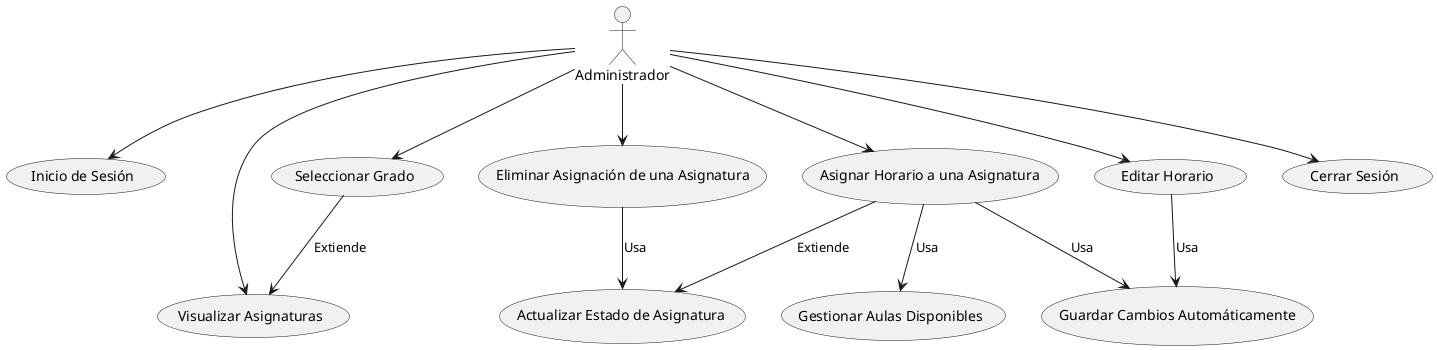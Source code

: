 @startuml
actor Administrador

usecase "Inicio de Sesión" as UC1
usecase "Seleccionar Grado" as UC2
usecase "Visualizar Asignaturas" as UC3
usecase "Asignar Horario a una Asignatura" as UC4
usecase "Actualizar Estado de Asignatura" as UC5
usecase "Gestionar Aulas Disponibles" as UC6
usecase "Editar Horario" as UC7
usecase "Eliminar Asignación de una Asignatura" as UC8
usecase "Guardar Cambios Automáticamente" as UC9
usecase "Cerrar Sesión" as UC10

' Relaciones entre actor y casos de uso
Administrador --> UC1
Administrador --> UC2
Administrador --> UC3
Administrador --> UC4
Administrador --> UC7
Administrador --> UC8
Administrador --> UC10

' Relaciones entre casos de uso
UC2 --> UC3 : Extiende
UC4 --> UC5 : Extiende
UC4 --> UC6 : Usa
UC4 --> UC9 : Usa
UC8 --> UC5 : Usa
UC7 --> UC9 : Usa
@enduml